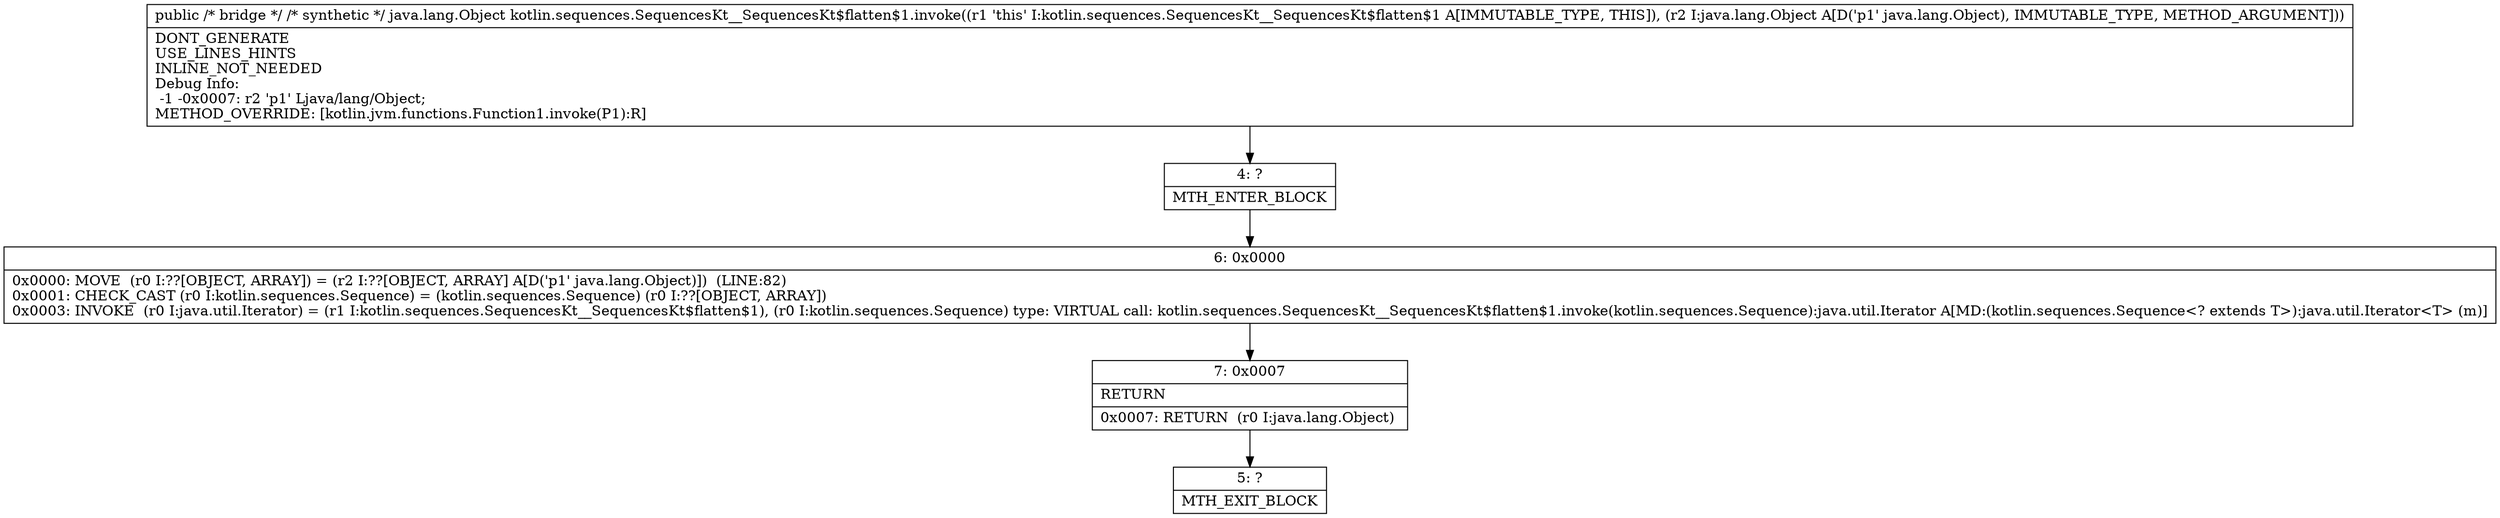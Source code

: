 digraph "CFG forkotlin.sequences.SequencesKt__SequencesKt$flatten$1.invoke(Ljava\/lang\/Object;)Ljava\/lang\/Object;" {
Node_4 [shape=record,label="{4\:\ ?|MTH_ENTER_BLOCK\l}"];
Node_6 [shape=record,label="{6\:\ 0x0000|0x0000: MOVE  (r0 I:??[OBJECT, ARRAY]) = (r2 I:??[OBJECT, ARRAY] A[D('p1' java.lang.Object)])  (LINE:82)\l0x0001: CHECK_CAST (r0 I:kotlin.sequences.Sequence) = (kotlin.sequences.Sequence) (r0 I:??[OBJECT, ARRAY]) \l0x0003: INVOKE  (r0 I:java.util.Iterator) = (r1 I:kotlin.sequences.SequencesKt__SequencesKt$flatten$1), (r0 I:kotlin.sequences.Sequence) type: VIRTUAL call: kotlin.sequences.SequencesKt__SequencesKt$flatten$1.invoke(kotlin.sequences.Sequence):java.util.Iterator A[MD:(kotlin.sequences.Sequence\<? extends T\>):java.util.Iterator\<T\> (m)]\l}"];
Node_7 [shape=record,label="{7\:\ 0x0007|RETURN\l|0x0007: RETURN  (r0 I:java.lang.Object) \l}"];
Node_5 [shape=record,label="{5\:\ ?|MTH_EXIT_BLOCK\l}"];
MethodNode[shape=record,label="{public \/* bridge *\/ \/* synthetic *\/ java.lang.Object kotlin.sequences.SequencesKt__SequencesKt$flatten$1.invoke((r1 'this' I:kotlin.sequences.SequencesKt__SequencesKt$flatten$1 A[IMMUTABLE_TYPE, THIS]), (r2 I:java.lang.Object A[D('p1' java.lang.Object), IMMUTABLE_TYPE, METHOD_ARGUMENT]))  | DONT_GENERATE\lUSE_LINES_HINTS\lINLINE_NOT_NEEDED\lDebug Info:\l  \-1 \-0x0007: r2 'p1' Ljava\/lang\/Object;\lMETHOD_OVERRIDE: [kotlin.jvm.functions.Function1.invoke(P1):R]\l}"];
MethodNode -> Node_4;Node_4 -> Node_6;
Node_6 -> Node_7;
Node_7 -> Node_5;
}

